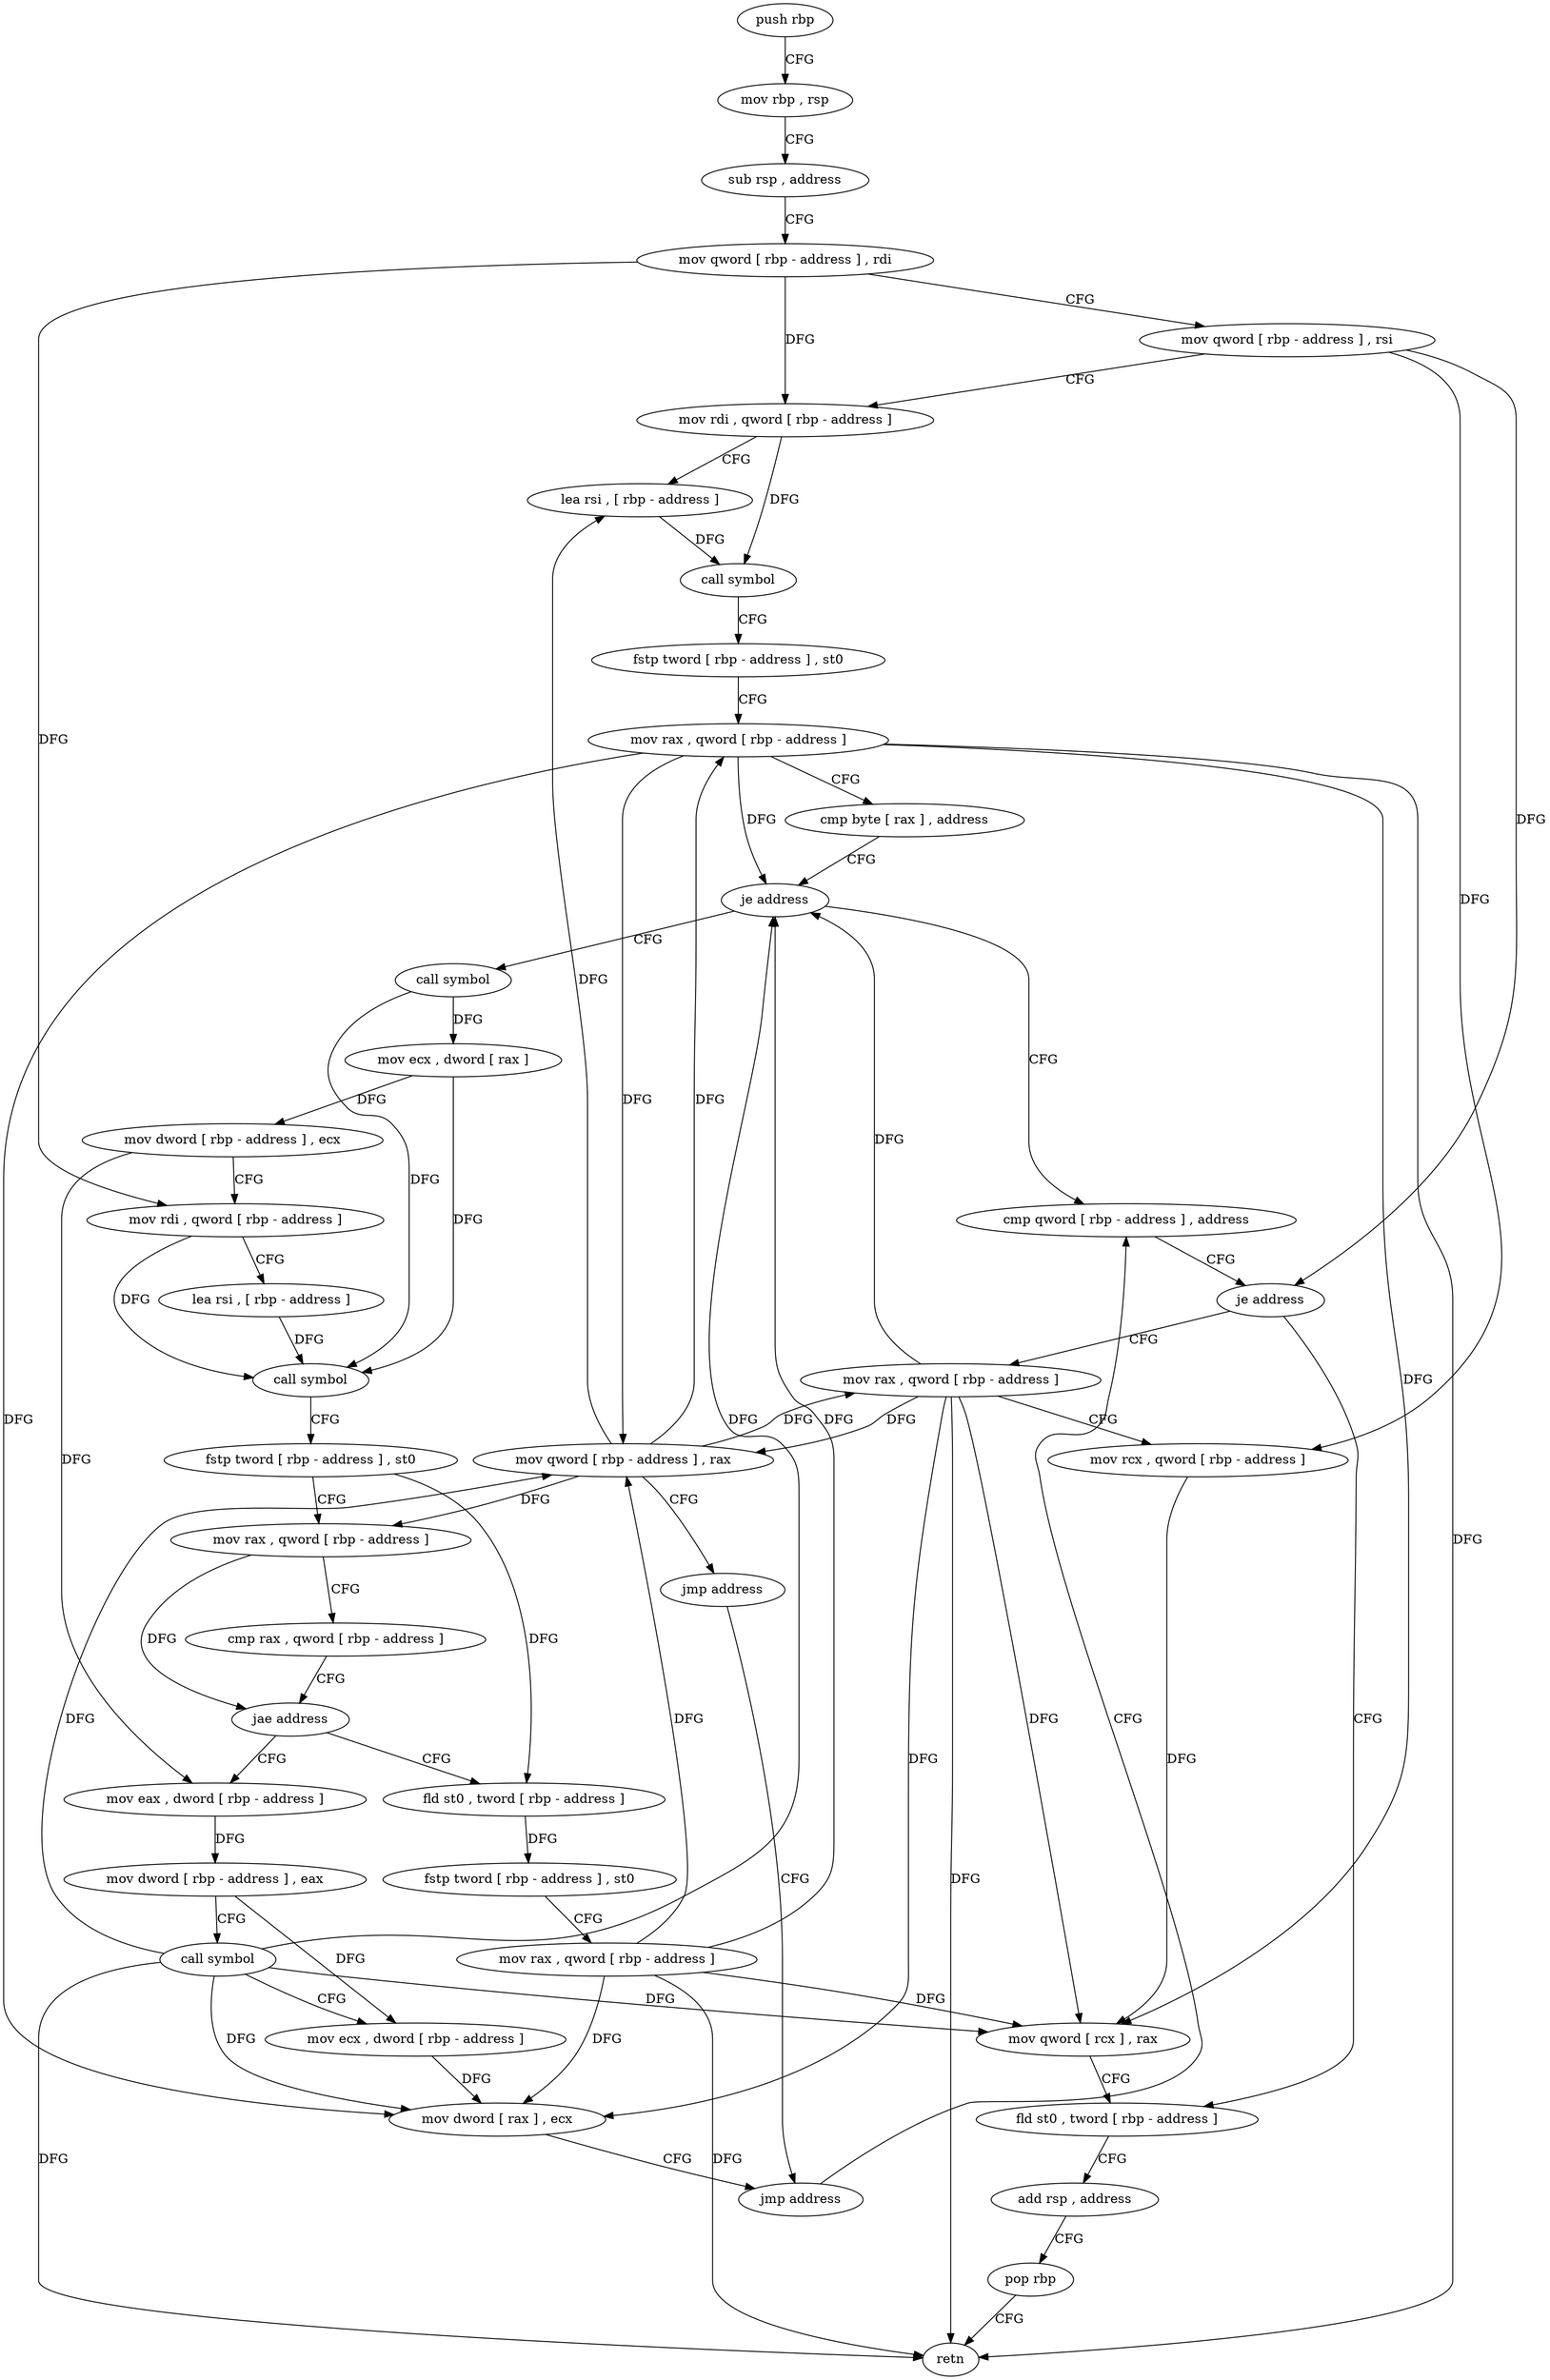 digraph "func" {
"4207760" [label = "push rbp" ]
"4207761" [label = "mov rbp , rsp" ]
"4207764" [label = "sub rsp , address" ]
"4207768" [label = "mov qword [ rbp - address ] , rdi" ]
"4207772" [label = "mov qword [ rbp - address ] , rsi" ]
"4207776" [label = "mov rdi , qword [ rbp - address ]" ]
"4207780" [label = "lea rsi , [ rbp - address ]" ]
"4207784" [label = "call symbol" ]
"4207789" [label = "fstp tword [ rbp - address ] , st0" ]
"4207792" [label = "mov rax , qword [ rbp - address ]" ]
"4207796" [label = "cmp byte [ rax ] , address" ]
"4207799" [label = "je address" ]
"4207885" [label = "cmp qword [ rbp - address ] , address" ]
"4207805" [label = "call symbol" ]
"4207890" [label = "je address" ]
"4207907" [label = "fld st0 , tword [ rbp - address ]" ]
"4207896" [label = "mov rax , qword [ rbp - address ]" ]
"4207810" [label = "mov ecx , dword [ rax ]" ]
"4207812" [label = "mov dword [ rbp - address ] , ecx" ]
"4207815" [label = "mov rdi , qword [ rbp - address ]" ]
"4207819" [label = "lea rsi , [ rbp - address ]" ]
"4207823" [label = "call symbol" ]
"4207828" [label = "fstp tword [ rbp - address ] , st0" ]
"4207831" [label = "mov rax , qword [ rbp - address ]" ]
"4207835" [label = "cmp rax , qword [ rbp - address ]" ]
"4207839" [label = "jae address" ]
"4207864" [label = "mov eax , dword [ rbp - address ]" ]
"4207845" [label = "fld st0 , tword [ rbp - address ]" ]
"4207910" [label = "add rsp , address" ]
"4207914" [label = "pop rbp" ]
"4207915" [label = "retn" ]
"4207900" [label = "mov rcx , qword [ rbp - address ]" ]
"4207904" [label = "mov qword [ rcx ] , rax" ]
"4207867" [label = "mov dword [ rbp - address ] , eax" ]
"4207870" [label = "call symbol" ]
"4207875" [label = "mov ecx , dword [ rbp - address ]" ]
"4207878" [label = "mov dword [ rax ] , ecx" ]
"4207880" [label = "jmp address" ]
"4207848" [label = "fstp tword [ rbp - address ] , st0" ]
"4207851" [label = "mov rax , qword [ rbp - address ]" ]
"4207855" [label = "mov qword [ rbp - address ] , rax" ]
"4207859" [label = "jmp address" ]
"4207760" -> "4207761" [ label = "CFG" ]
"4207761" -> "4207764" [ label = "CFG" ]
"4207764" -> "4207768" [ label = "CFG" ]
"4207768" -> "4207772" [ label = "CFG" ]
"4207768" -> "4207776" [ label = "DFG" ]
"4207768" -> "4207815" [ label = "DFG" ]
"4207772" -> "4207776" [ label = "CFG" ]
"4207772" -> "4207890" [ label = "DFG" ]
"4207772" -> "4207900" [ label = "DFG" ]
"4207776" -> "4207780" [ label = "CFG" ]
"4207776" -> "4207784" [ label = "DFG" ]
"4207780" -> "4207784" [ label = "DFG" ]
"4207784" -> "4207789" [ label = "CFG" ]
"4207789" -> "4207792" [ label = "CFG" ]
"4207792" -> "4207796" [ label = "CFG" ]
"4207792" -> "4207799" [ label = "DFG" ]
"4207792" -> "4207915" [ label = "DFG" ]
"4207792" -> "4207904" [ label = "DFG" ]
"4207792" -> "4207878" [ label = "DFG" ]
"4207792" -> "4207855" [ label = "DFG" ]
"4207796" -> "4207799" [ label = "CFG" ]
"4207799" -> "4207885" [ label = "CFG" ]
"4207799" -> "4207805" [ label = "CFG" ]
"4207885" -> "4207890" [ label = "CFG" ]
"4207805" -> "4207810" [ label = "DFG" ]
"4207805" -> "4207823" [ label = "DFG" ]
"4207890" -> "4207907" [ label = "CFG" ]
"4207890" -> "4207896" [ label = "CFG" ]
"4207907" -> "4207910" [ label = "CFG" ]
"4207896" -> "4207900" [ label = "CFG" ]
"4207896" -> "4207799" [ label = "DFG" ]
"4207896" -> "4207915" [ label = "DFG" ]
"4207896" -> "4207904" [ label = "DFG" ]
"4207896" -> "4207878" [ label = "DFG" ]
"4207896" -> "4207855" [ label = "DFG" ]
"4207810" -> "4207812" [ label = "DFG" ]
"4207810" -> "4207823" [ label = "DFG" ]
"4207812" -> "4207815" [ label = "CFG" ]
"4207812" -> "4207864" [ label = "DFG" ]
"4207815" -> "4207819" [ label = "CFG" ]
"4207815" -> "4207823" [ label = "DFG" ]
"4207819" -> "4207823" [ label = "DFG" ]
"4207823" -> "4207828" [ label = "CFG" ]
"4207828" -> "4207831" [ label = "CFG" ]
"4207828" -> "4207845" [ label = "DFG" ]
"4207831" -> "4207835" [ label = "CFG" ]
"4207831" -> "4207839" [ label = "DFG" ]
"4207835" -> "4207839" [ label = "CFG" ]
"4207839" -> "4207864" [ label = "CFG" ]
"4207839" -> "4207845" [ label = "CFG" ]
"4207864" -> "4207867" [ label = "DFG" ]
"4207845" -> "4207848" [ label = "DFG" ]
"4207910" -> "4207914" [ label = "CFG" ]
"4207914" -> "4207915" [ label = "CFG" ]
"4207900" -> "4207904" [ label = "DFG" ]
"4207904" -> "4207907" [ label = "CFG" ]
"4207867" -> "4207870" [ label = "CFG" ]
"4207867" -> "4207875" [ label = "DFG" ]
"4207870" -> "4207875" [ label = "CFG" ]
"4207870" -> "4207799" [ label = "DFG" ]
"4207870" -> "4207904" [ label = "DFG" ]
"4207870" -> "4207915" [ label = "DFG" ]
"4207870" -> "4207878" [ label = "DFG" ]
"4207870" -> "4207855" [ label = "DFG" ]
"4207875" -> "4207878" [ label = "DFG" ]
"4207878" -> "4207880" [ label = "CFG" ]
"4207880" -> "4207885" [ label = "CFG" ]
"4207848" -> "4207851" [ label = "CFG" ]
"4207851" -> "4207855" [ label = "DFG" ]
"4207851" -> "4207799" [ label = "DFG" ]
"4207851" -> "4207904" [ label = "DFG" ]
"4207851" -> "4207915" [ label = "DFG" ]
"4207851" -> "4207878" [ label = "DFG" ]
"4207855" -> "4207859" [ label = "CFG" ]
"4207855" -> "4207780" [ label = "DFG" ]
"4207855" -> "4207792" [ label = "DFG" ]
"4207855" -> "4207831" [ label = "DFG" ]
"4207855" -> "4207896" [ label = "DFG" ]
"4207859" -> "4207880" [ label = "CFG" ]
}
